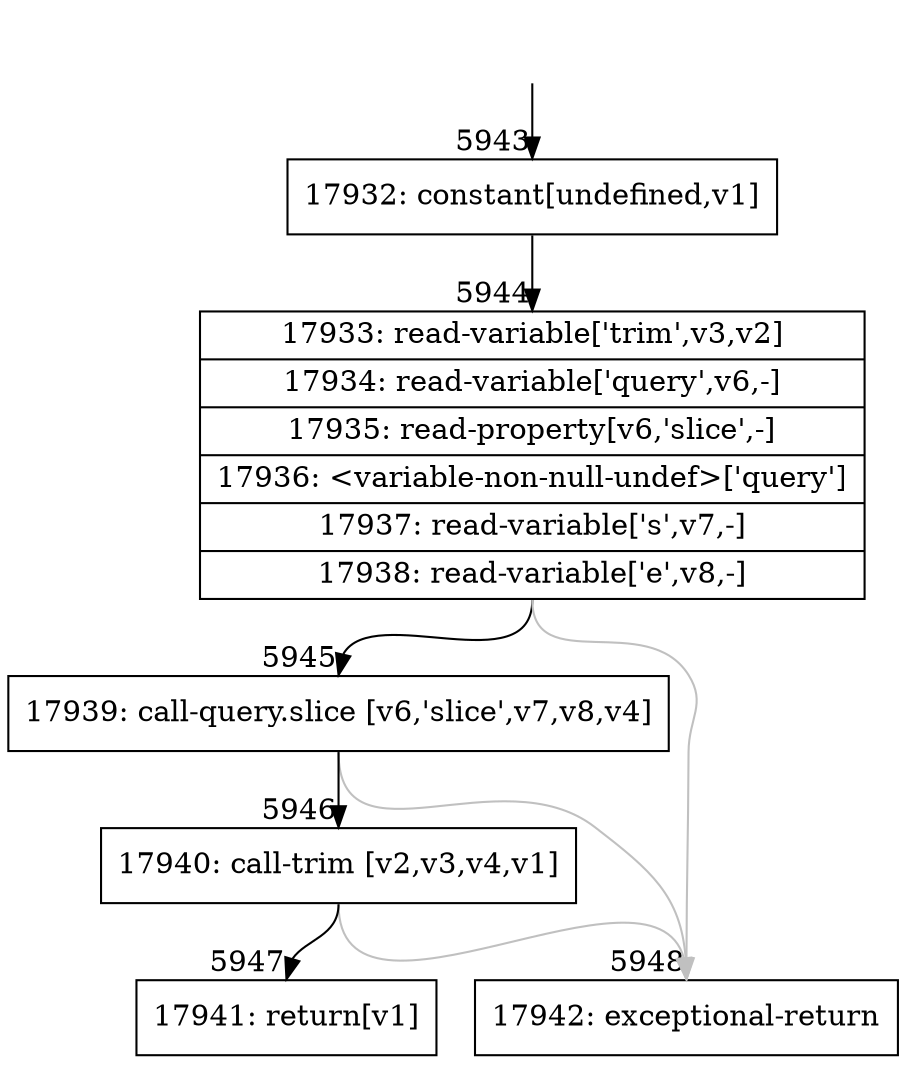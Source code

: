 digraph {
rankdir="TD"
BB_entry408[shape=none,label=""];
BB_entry408 -> BB5943 [tailport=s, headport=n, headlabel="    5943"]
BB5943 [shape=record label="{17932: constant[undefined,v1]}" ] 
BB5943 -> BB5944 [tailport=s, headport=n, headlabel="      5944"]
BB5944 [shape=record label="{17933: read-variable['trim',v3,v2]|17934: read-variable['query',v6,-]|17935: read-property[v6,'slice',-]|17936: \<variable-non-null-undef\>['query']|17937: read-variable['s',v7,-]|17938: read-variable['e',v8,-]}" ] 
BB5944 -> BB5945 [tailport=s, headport=n, headlabel="      5945"]
BB5944 -> BB5948 [tailport=s, headport=n, color=gray, headlabel="      5948"]
BB5945 [shape=record label="{17939: call-query.slice [v6,'slice',v7,v8,v4]}" ] 
BB5945 -> BB5946 [tailport=s, headport=n, headlabel="      5946"]
BB5945 -> BB5948 [tailport=s, headport=n, color=gray]
BB5946 [shape=record label="{17940: call-trim [v2,v3,v4,v1]}" ] 
BB5946 -> BB5947 [tailport=s, headport=n, headlabel="      5947"]
BB5946 -> BB5948 [tailport=s, headport=n, color=gray]
BB5947 [shape=record label="{17941: return[v1]}" ] 
BB5948 [shape=record label="{17942: exceptional-return}" ] 
//#$~ 8636
}
